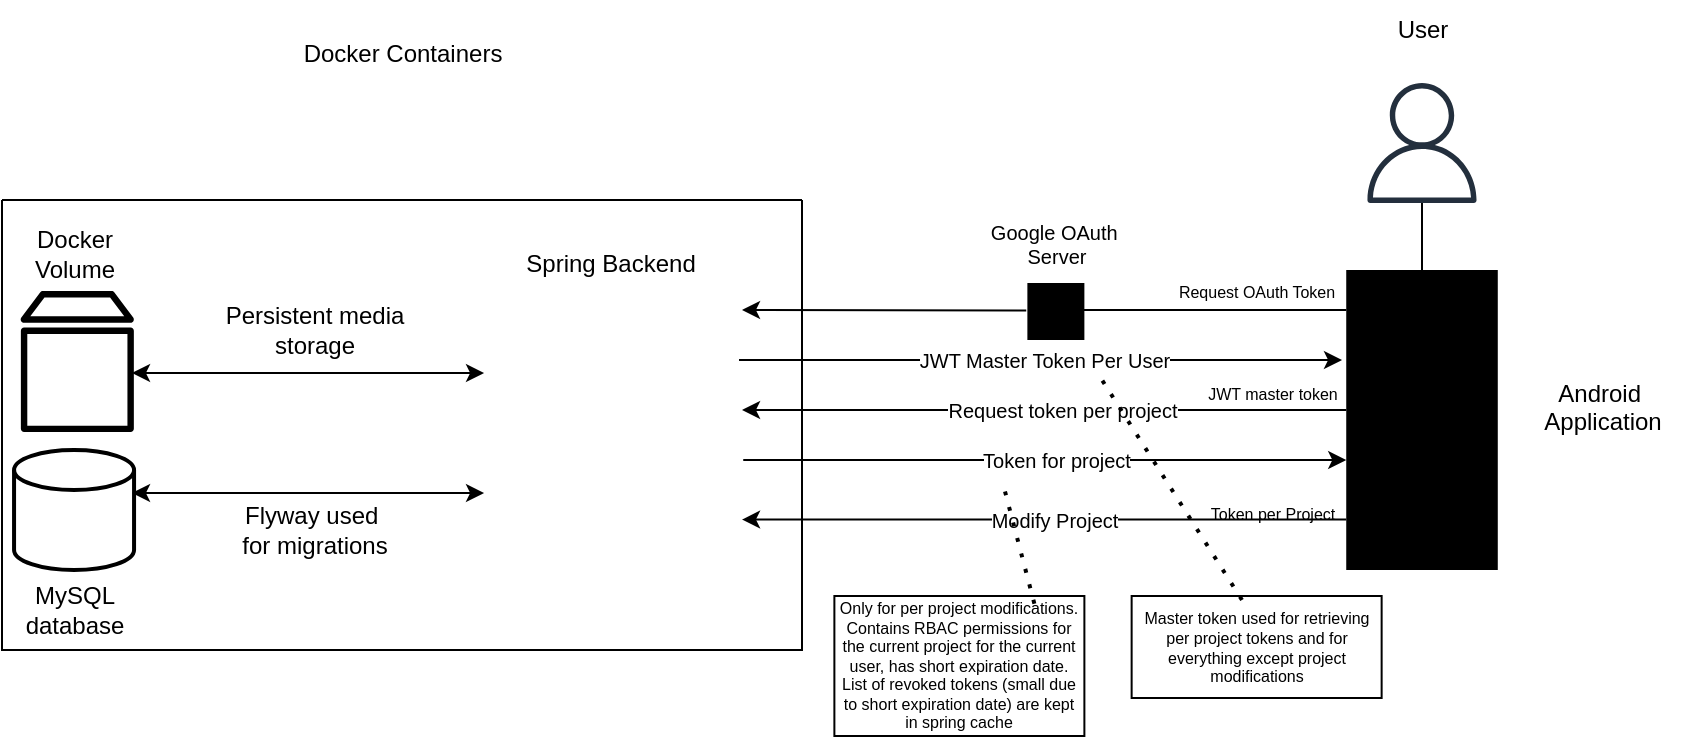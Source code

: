 <mxfile version="26.1.1">
  <diagram id="Ht1M8jgEwFfnCIfOTk4-" name="Page-1">
    <mxGraphModel dx="813" dy="451" grid="1" gridSize="10" guides="1" tooltips="1" connect="1" arrows="1" fold="1" page="1" pageScale="1" pageWidth="1169" pageHeight="827" math="0" shadow="0">
      <root>
        <mxCell id="0" />
        <mxCell id="1" parent="0" />
        <mxCell id="q3jxpWBxmI74hbCxYRzW-8" value="User" style="text;html=1;align=center;verticalAlign=middle;resizable=0;points=[];autosize=1;strokeColor=none;fillColor=none;" parent="1" vertex="1">
          <mxGeometry x="955" y="80" width="50" height="30" as="geometry" />
        </mxCell>
        <mxCell id="q3jxpWBxmI74hbCxYRzW-9" value="&lt;div&gt;Android&amp;nbsp;&lt;/div&gt;&lt;div&gt;Application&lt;/div&gt;&lt;div&gt;&lt;br&gt;&lt;/div&gt;" style="text;html=1;align=center;verticalAlign=middle;resizable=0;points=[];autosize=1;strokeColor=none;fillColor=none;" parent="1" vertex="1">
          <mxGeometry x="1030" y="260.75" width="80" height="60" as="geometry" />
        </mxCell>
        <mxCell id="q3jxpWBxmI74hbCxYRzW-13" value="" style="sketch=0;verticalLabelPosition=bottom;sketch=0;aspect=fixed;html=1;verticalAlign=top;strokeColor=none;fillColor=#000000;align=center;outlineConnect=0;pointerEvents=1;shape=mxgraph.citrix2.authentication_google;" parent="1" vertex="1">
          <mxGeometry x="782.69" y="221.5" width="28.5" height="28.5" as="geometry" />
        </mxCell>
        <mxCell id="q3jxpWBxmI74hbCxYRzW-23" value="" style="sketch=0;verticalLabelPosition=bottom;sketch=0;aspect=fixed;html=1;verticalAlign=top;strokeColor=none;fillColor=#000000;align=center;outlineConnect=0;pointerEvents=1;shape=mxgraph.citrix2.mobile;" parent="1" vertex="1">
          <mxGeometry x="942.12" y="215" width="75.77" height="150" as="geometry" />
        </mxCell>
        <mxCell id="q3jxpWBxmI74hbCxYRzW-25" value="" style="sketch=0;outlineConnect=0;fontColor=#232F3E;gradientColor=none;fillColor=#232F3D;strokeColor=none;dashed=0;verticalLabelPosition=bottom;verticalAlign=top;align=center;html=1;fontSize=12;fontStyle=0;aspect=fixed;pointerEvents=1;shape=mxgraph.aws4.user;" parent="1" vertex="1">
          <mxGeometry x="950" y="121.5" width="60" height="60" as="geometry" />
        </mxCell>
        <mxCell id="q3jxpWBxmI74hbCxYRzW-60" value="Only for per project modifications. Contains RBAC permissions for the current project for the current user, has short expiration date. List of revoked tokens (small due to short expiration date) are kept in spring cache" style="whiteSpace=wrap;html=1;fontSize=8;" parent="1" vertex="1">
          <mxGeometry x="686.19" y="378" width="125" height="70" as="geometry" />
        </mxCell>
        <mxCell id="q3jxpWBxmI74hbCxYRzW-22" value="&lt;div&gt;&lt;font style=&quot;font-size: 10px;&quot;&gt;Google OAuth&amp;nbsp;&lt;/font&gt;&lt;/div&gt;&lt;div&gt;&lt;font style=&quot;font-size: 10px;&quot;&gt;Server&lt;/font&gt;&lt;/div&gt;" style="text;html=1;align=center;verticalAlign=middle;resizable=0;points=[];autosize=1;strokeColor=none;fillColor=none;fontSize=8;" parent="1" vertex="1">
          <mxGeometry x="751.94" y="181.5" width="90" height="40" as="geometry" />
        </mxCell>
        <mxCell id="q3jxpWBxmI74hbCxYRzW-73" value="" style="endArrow=classic;html=1;rounded=0;" parent="1" edge="1">
          <mxGeometry relative="1" as="geometry">
            <mxPoint x="640.62" y="310" as="sourcePoint" />
            <mxPoint x="942.12" y="310" as="targetPoint" />
          </mxGeometry>
        </mxCell>
        <mxCell id="q3jxpWBxmI74hbCxYRzW-74" value="&lt;font style=&quot;font-size: 10px;&quot;&gt;Token for project&lt;/font&gt;" style="edgeLabel;resizable=0;html=1;;align=center;verticalAlign=middle;" parent="q3jxpWBxmI74hbCxYRzW-73" connectable="0" vertex="1">
          <mxGeometry relative="1" as="geometry">
            <mxPoint x="5" as="offset" />
          </mxGeometry>
        </mxCell>
        <mxCell id="q3jxpWBxmI74hbCxYRzW-76" value="" style="endArrow=classic;html=1;rounded=0;" parent="1" edge="1">
          <mxGeometry relative="1" as="geometry">
            <mxPoint x="942.12" y="285" as="sourcePoint" />
            <mxPoint x="640.01" y="285" as="targetPoint" />
          </mxGeometry>
        </mxCell>
        <mxCell id="q3jxpWBxmI74hbCxYRzW-77" value="&lt;font style=&quot;font-size: 10px;&quot;&gt;Request token per project&lt;/font&gt;" style="edgeLabel;resizable=0;html=1;;align=center;verticalAlign=middle;" parent="q3jxpWBxmI74hbCxYRzW-76" connectable="0" vertex="1">
          <mxGeometry relative="1" as="geometry">
            <mxPoint x="9" as="offset" />
          </mxGeometry>
        </mxCell>
        <mxCell id="q3jxpWBxmI74hbCxYRzW-79" value="&lt;font style=&quot;font-size: 8px;&quot;&gt;JWT master token&lt;/font&gt;" style="text;html=1;align=center;verticalAlign=middle;resizable=0;points=[];autosize=1;strokeColor=none;fillColor=none;" parent="1" vertex="1">
          <mxGeometry x="860" y="260.75" width="90" height="30" as="geometry" />
        </mxCell>
        <mxCell id="q3jxpWBxmI74hbCxYRzW-80" value="" style="endArrow=classic;html=1;rounded=0;" parent="1" edge="1">
          <mxGeometry relative="1" as="geometry">
            <mxPoint x="638.51" y="260" as="sourcePoint" />
            <mxPoint x="940.01" y="260" as="targetPoint" />
          </mxGeometry>
        </mxCell>
        <mxCell id="q3jxpWBxmI74hbCxYRzW-81" value="&lt;div&gt;&lt;font style=&quot;font-size: 10px;&quot;&gt;JWT Master Token Per User&lt;/font&gt;&lt;/div&gt;" style="edgeLabel;resizable=0;html=1;;align=center;verticalAlign=middle;" parent="q3jxpWBxmI74hbCxYRzW-80" connectable="0" vertex="1">
          <mxGeometry relative="1" as="geometry">
            <mxPoint x="1" as="offset" />
          </mxGeometry>
        </mxCell>
        <mxCell id="q3jxpWBxmI74hbCxYRzW-84" value="" style="endArrow=classic;html=1;rounded=0;" parent="1" edge="1">
          <mxGeometry width="50" height="50" relative="1" as="geometry">
            <mxPoint x="782.12" y="235.25" as="sourcePoint" />
            <mxPoint x="640" y="235" as="targetPoint" />
          </mxGeometry>
        </mxCell>
        <mxCell id="q3jxpWBxmI74hbCxYRzW-85" value="" style="endArrow=none;html=1;rounded=0;" parent="1" edge="1">
          <mxGeometry width="50" height="50" relative="1" as="geometry">
            <mxPoint x="810.62" y="235" as="sourcePoint" />
            <mxPoint x="942.12" y="235" as="targetPoint" />
          </mxGeometry>
        </mxCell>
        <mxCell id="q3jxpWBxmI74hbCxYRzW-91" value="&lt;font style=&quot;font-size: 8px;&quot;&gt;Request OAuth Token&lt;br&gt;&lt;/font&gt;" style="text;html=1;align=center;verticalAlign=middle;resizable=0;points=[];autosize=1;strokeColor=none;fillColor=none;" parent="1" vertex="1">
          <mxGeometry x="847.32" y="210" width="100" height="30" as="geometry" />
        </mxCell>
        <mxCell id="q3jxpWBxmI74hbCxYRzW-94" value="" style="endArrow=classic;html=1;rounded=0;" parent="1" edge="1">
          <mxGeometry relative="1" as="geometry">
            <mxPoint x="942.12" y="339.76" as="sourcePoint" />
            <mxPoint x="640.01" y="339.76" as="targetPoint" />
          </mxGeometry>
        </mxCell>
        <mxCell id="q3jxpWBxmI74hbCxYRzW-95" value="&lt;font style=&quot;font-size: 10px;&quot;&gt;Modify Project&lt;/font&gt;" style="edgeLabel;resizable=0;html=1;;align=center;verticalAlign=middle;" parent="q3jxpWBxmI74hbCxYRzW-94" connectable="0" vertex="1">
          <mxGeometry relative="1" as="geometry">
            <mxPoint x="5" as="offset" />
          </mxGeometry>
        </mxCell>
        <mxCell id="q3jxpWBxmI74hbCxYRzW-97" value="" style="endArrow=none;html=1;rounded=0;" parent="1" target="q3jxpWBxmI74hbCxYRzW-25" edge="1">
          <mxGeometry width="50" height="50" relative="1" as="geometry">
            <mxPoint x="980" y="215" as="sourcePoint" />
            <mxPoint x="1030" y="165" as="targetPoint" />
          </mxGeometry>
        </mxCell>
        <mxCell id="q3jxpWBxmI74hbCxYRzW-102" value="" style="endArrow=none;dashed=1;html=1;dashPattern=1 3;strokeWidth=2;rounded=0;exitX=0.8;exitY=0.055;exitDx=0;exitDy=0;exitPerimeter=0;" parent="1" source="q3jxpWBxmI74hbCxYRzW-60" edge="1">
          <mxGeometry width="50" height="50" relative="1" as="geometry">
            <mxPoint x="720" y="360" as="sourcePoint" />
            <mxPoint x="770" y="320" as="targetPoint" />
          </mxGeometry>
        </mxCell>
        <mxCell id="q3jxpWBxmI74hbCxYRzW-103" value="Master token used for retrieving per project tokens and for everything except project modifications" style="whiteSpace=wrap;html=1;fontSize=8;" parent="1" vertex="1">
          <mxGeometry x="834.82" y="378" width="125" height="51" as="geometry" />
        </mxCell>
        <mxCell id="q3jxpWBxmI74hbCxYRzW-104" value="&lt;div&gt;&lt;font style=&quot;font-size: 8px;&quot;&gt;Token per Project&lt;/font&gt;&lt;/div&gt;" style="text;html=1;align=center;verticalAlign=middle;resizable=0;points=[];autosize=1;strokeColor=none;fillColor=none;" parent="1" vertex="1">
          <mxGeometry x="860.0" y="320.75" width="90" height="30" as="geometry" />
        </mxCell>
        <mxCell id="q3jxpWBxmI74hbCxYRzW-105" value="" style="endArrow=none;dashed=1;html=1;dashPattern=1 3;strokeWidth=2;rounded=0;" parent="1" edge="1">
          <mxGeometry width="50" height="50" relative="1" as="geometry">
            <mxPoint x="890" y="380" as="sourcePoint" />
            <mxPoint x="820" y="270" as="targetPoint" />
          </mxGeometry>
        </mxCell>
        <mxCell id="q3jxpWBxmI74hbCxYRzW-109" value="" style="shape=image;html=1;verticalAlign=top;verticalLabelPosition=bottom;labelBackgroundColor=#ffffff;imageAspect=0;aspect=fixed;image=https://cdn2.iconfinder.com/data/icons/boxicons-logos/24/bxl-docker-128.png" parent="1" vertex="1">
          <mxGeometry x="440.75" y="121.5" width="58.5" height="58.5" as="geometry" />
        </mxCell>
        <mxCell id="q3jxpWBxmI74hbCxYRzW-116" value="" style="swimlane;startSize=0;" parent="1" vertex="1">
          <mxGeometry x="270" y="180" width="400" height="225" as="geometry" />
        </mxCell>
        <mxCell id="q3jxpWBxmI74hbCxYRzW-11" value="" style="shape=image;html=1;verticalAlign=top;verticalLabelPosition=bottom;labelBackgroundColor=#ffffff;imageAspect=0;image=https://cdn2.iconfinder.com/data/icons/boxicons-logos/24/bxl-spring-boot-128.png;aspect=fixed;" parent="q3jxpWBxmI74hbCxYRzW-116" vertex="1">
          <mxGeometry x="230" y="36.5" width="148.5" height="148.5" as="geometry" />
        </mxCell>
        <mxCell id="q3jxpWBxmI74hbCxYRzW-3" value="&lt;div&gt;MySQL&lt;/div&gt;&lt;div&gt;database&lt;/div&gt;" style="text;html=1;align=center;verticalAlign=middle;resizable=0;points=[];autosize=1;strokeColor=none;fillColor=none;" parent="q3jxpWBxmI74hbCxYRzW-116" vertex="1">
          <mxGeometry x="1.03" y="185" width="70" height="40" as="geometry" />
        </mxCell>
        <mxCell id="q3jxpWBxmI74hbCxYRzW-121" value="Spring Backend" style="text;html=1;align=center;verticalAlign=middle;resizable=0;points=[];autosize=1;strokeColor=none;fillColor=none;" parent="q3jxpWBxmI74hbCxYRzW-116" vertex="1">
          <mxGeometry x="249.25" y="16.5" width="110" height="30" as="geometry" />
        </mxCell>
        <mxCell id="q3jxpWBxmI74hbCxYRzW-123" value="" style="sketch=0;outlineConnect=0;fontColor=#232F3E;gradientColor=none;fillColor=#000000;strokeColor=none;dashed=0;verticalLabelPosition=bottom;verticalAlign=top;align=center;html=1;fontSize=12;fontStyle=0;aspect=fixed;pointerEvents=1;shape=mxgraph.aws4.volume;" parent="q3jxpWBxmI74hbCxYRzW-116" vertex="1">
          <mxGeometry x="9.24" y="45.05" width="56.79" height="71.45" as="geometry" />
        </mxCell>
        <mxCell id="q3jxpWBxmI74hbCxYRzW-126" value="&lt;div&gt;Docker&lt;/div&gt;&lt;div&gt;Volume&lt;/div&gt;" style="text;html=1;align=center;verticalAlign=middle;resizable=0;points=[];autosize=1;strokeColor=none;fillColor=none;" parent="q3jxpWBxmI74hbCxYRzW-116" vertex="1">
          <mxGeometry x="6.03" y="6.5" width="60" height="40" as="geometry" />
        </mxCell>
        <mxCell id="q3jxpWBxmI74hbCxYRzW-127" value="" style="endArrow=classic;startArrow=classic;html=1;rounded=0;" parent="q3jxpWBxmI74hbCxYRzW-116" edge="1">
          <mxGeometry width="50" height="50" relative="1" as="geometry">
            <mxPoint x="241.03" y="86.5" as="sourcePoint" />
            <mxPoint x="65.0" y="86.5" as="targetPoint" />
          </mxGeometry>
        </mxCell>
        <mxCell id="q3jxpWBxmI74hbCxYRzW-17" value="" style="strokeWidth=2;html=1;shape=mxgraph.flowchart.database;whiteSpace=wrap;" parent="q3jxpWBxmI74hbCxYRzW-116" vertex="1">
          <mxGeometry x="6.03" y="125" width="60" height="60" as="geometry" />
        </mxCell>
        <mxCell id="q3jxpWBxmI74hbCxYRzW-129" value="" style="endArrow=classic;startArrow=classic;html=1;rounded=0;" parent="q3jxpWBxmI74hbCxYRzW-116" edge="1">
          <mxGeometry width="50" height="50" relative="1" as="geometry">
            <mxPoint x="241.03" y="146.5" as="sourcePoint" />
            <mxPoint x="65.0" y="146.5" as="targetPoint" />
          </mxGeometry>
        </mxCell>
        <mxCell id="q3jxpWBxmI74hbCxYRzW-113" value="&lt;div&gt;Flyway used&amp;nbsp;&lt;/div&gt;&lt;div&gt;for migrations&lt;/div&gt;" style="text;html=1;align=center;verticalAlign=middle;resizable=0;points=[];autosize=1;strokeColor=none;fillColor=none;" parent="q3jxpWBxmI74hbCxYRzW-116" vertex="1">
          <mxGeometry x="106.03" y="145" width="100" height="40" as="geometry" />
        </mxCell>
        <mxCell id="q3jxpWBxmI74hbCxYRzW-130" value="&lt;div&gt;Persistent media&lt;/div&gt;&lt;div&gt;storage&lt;br&gt;&lt;/div&gt;" style="text;html=1;align=center;verticalAlign=middle;resizable=0;points=[];autosize=1;strokeColor=none;fillColor=none;" parent="q3jxpWBxmI74hbCxYRzW-116" vertex="1">
          <mxGeometry x="101.03" y="45.05" width="110" height="40" as="geometry" />
        </mxCell>
        <mxCell id="q3jxpWBxmI74hbCxYRzW-118" value="Docker Containers" style="text;html=1;align=center;verticalAlign=middle;resizable=0;points=[];autosize=1;strokeColor=none;fillColor=none;" parent="1" vertex="1">
          <mxGeometry x="410" y="91.5" width="120" height="30" as="geometry" />
        </mxCell>
        <mxCell id="q3jxpWBxmI74hbCxYRzW-131" value="&amp;nbsp;" style="text;whiteSpace=wrap;html=1;" parent="1" vertex="1">
          <mxGeometry x="860" y="180" width="40" height="40" as="geometry" />
        </mxCell>
      </root>
    </mxGraphModel>
  </diagram>
</mxfile>
